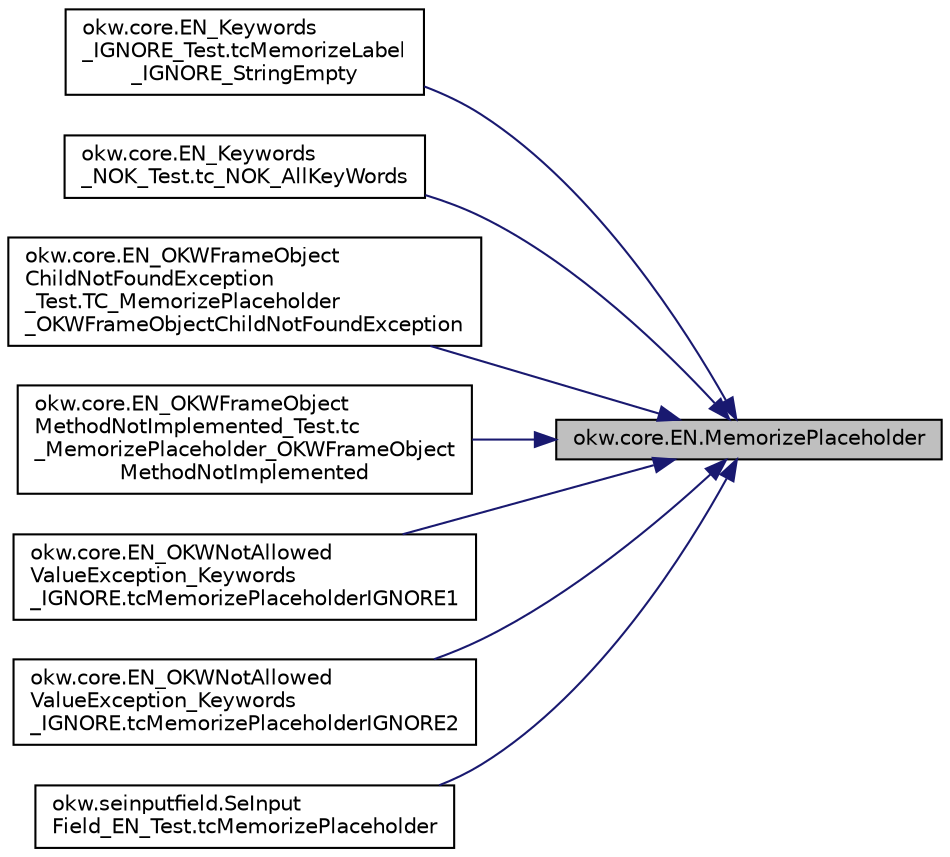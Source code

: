digraph "okw.core.EN.MemorizePlaceholder"
{
 // INTERACTIVE_SVG=YES
 // LATEX_PDF_SIZE
  edge [fontname="Helvetica",fontsize="10",labelfontname="Helvetica",labelfontsize="10"];
  node [fontname="Helvetica",fontsize="10",shape=record];
  rankdir="RL";
  Node1246 [label="okw.core.EN.MemorizePlaceholder",height=0.2,width=0.4,color="black", fillcolor="grey75", style="filled", fontcolor="black",tooltip="Speirchert den aktuellen Wert der Etikette, und legt diesen unter fpsMemKeyName ab."];
  Node1246 -> Node1247 [dir="back",color="midnightblue",fontsize="10",style="solid",fontname="Helvetica"];
  Node1247 [label="okw.core.EN_Keywords\l_IGNORE_Test.tcMemorizeLabel\l_IGNORE_StringEmpty",height=0.2,width=0.4,color="black", fillcolor="white", style="filled",URL="$classokw_1_1core_1_1_e_n___keywords___i_g_n_o_r_e___test.html#a8e5ee6c91e29ab77bec0cceba823379b",tooltip=" "];
  Node1246 -> Node1248 [dir="back",color="midnightblue",fontsize="10",style="solid",fontname="Helvetica"];
  Node1248 [label="okw.core.EN_Keywords\l_NOK_Test.tc_NOK_AllKeyWords",height=0.2,width=0.4,color="black", fillcolor="white", style="filled",URL="$classokw_1_1core_1_1_e_n___keywords___n_o_k___test.html#a81a960a2341dfb0e27da7871291c84dc",tooltip="Prüft methoden aufruf für einen einfachen Click."];
  Node1246 -> Node1249 [dir="back",color="midnightblue",fontsize="10",style="solid",fontname="Helvetica"];
  Node1249 [label="okw.core.EN_OKWFrameObject\lChildNotFoundException\l_Test.TC_MemorizePlaceholder\l_OKWFrameObjectChildNotFoundException",height=0.2,width=0.4,color="black", fillcolor="white", style="filled",URL="$classokw_1_1core_1_1_e_n___o_k_w_frame_object_child_not_found_exception___test.html#a0a304cdd897dea71f78183dfce38f334",tooltip="Prüft ob die Ausnahme OKWFrameObjectChildNotFoundException durch MemorizePlaceholder ausgelöst wird,..."];
  Node1246 -> Node1250 [dir="back",color="midnightblue",fontsize="10",style="solid",fontname="Helvetica"];
  Node1250 [label="okw.core.EN_OKWFrameObject\lMethodNotImplemented_Test.tc\l_MemorizePlaceholder_OKWFrameObject\lMethodNotImplemented",height=0.2,width=0.4,color="black", fillcolor="white", style="filled",URL="$classokw_1_1core_1_1_e_n___o_k_w_frame_object_method_not_implemented___test.html#aab9bf3249a4d0b0e15a8b5d9c591850e",tooltip="Prüft ob die Ausnahme OKWFrameObjectMethodNotImplemented von MemorizePlaceholder( FN,..."];
  Node1246 -> Node1251 [dir="back",color="midnightblue",fontsize="10",style="solid",fontname="Helvetica"];
  Node1251 [label="okw.core.EN_OKWNotAllowed\lValueException_Keywords\l_IGNORE.tcMemorizePlaceholderIGNORE1",height=0.2,width=0.4,color="black", fillcolor="white", style="filled",URL="$classokw_1_1core_1_1_e_n___o_k_w_not_allowed_value_exception___keywords___i_g_n_o_r_e.html#a2a74391733b8c3131e625559e3adc26b",tooltip="Prüft ob \"${IGNORE} \" die Ausnahme okw.exceptions.OKWNotAllowedValueException auslöst."];
  Node1246 -> Node1252 [dir="back",color="midnightblue",fontsize="10",style="solid",fontname="Helvetica"];
  Node1252 [label="okw.core.EN_OKWNotAllowed\lValueException_Keywords\l_IGNORE.tcMemorizePlaceholderIGNORE2",height=0.2,width=0.4,color="black", fillcolor="white", style="filled",URL="$classokw_1_1core_1_1_e_n___o_k_w_not_allowed_value_exception___keywords___i_g_n_o_r_e.html#aac81dc3f89dd8f9417932076fccf6030",tooltip="Prüft ob \"\"${IGNORE}${TCN}\" die Ausnahme okw.exceptions.OKWNotAllowedValueException auslöst."];
  Node1246 -> Node1253 [dir="back",color="midnightblue",fontsize="10",style="solid",fontname="Helvetica"];
  Node1253 [label="okw.seinputfield.SeInput\lField_EN_Test.tcMemorizePlaceholder",height=0.2,width=0.4,color="black", fillcolor="white", style="filled",URL="$classokw_1_1seinputfield_1_1_se_input_field___e_n___test.html#a9dd8dbc137a0f6ab8d87e8d38689c12d",tooltip="Testet ob das Schlüsselwort MemorizePlaceholder( FN, MemKey ) der Klasse SeInputText implementiert is..."];
}
